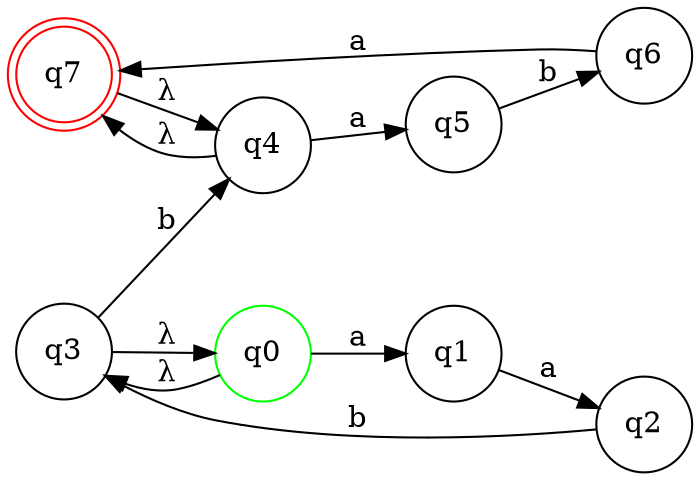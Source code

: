 digraph G{
  rankdir=LR;
  node [shape = doublecircle] q7;
  node [shape = circle];
  q0 [color = green];
  q7 [color = red];

  q0 -> q1 [label = "a"];
  q1 -> q2 [label = "a"];
  q2 -> q3 [label = "b"];
  q0 -> q3 [label = "λ"];
  q3 -> q0 [label = "λ"];
  
  q3 -> q4 [label = "b"];
  q4 -> q5 [label = "a"];
  q5 -> q6 [label = "b"];
  q6 -> q7 [label = "a"];
  q4 -> q7 [label = "λ"];
  q7 -> q4 [label = "λ"];
}